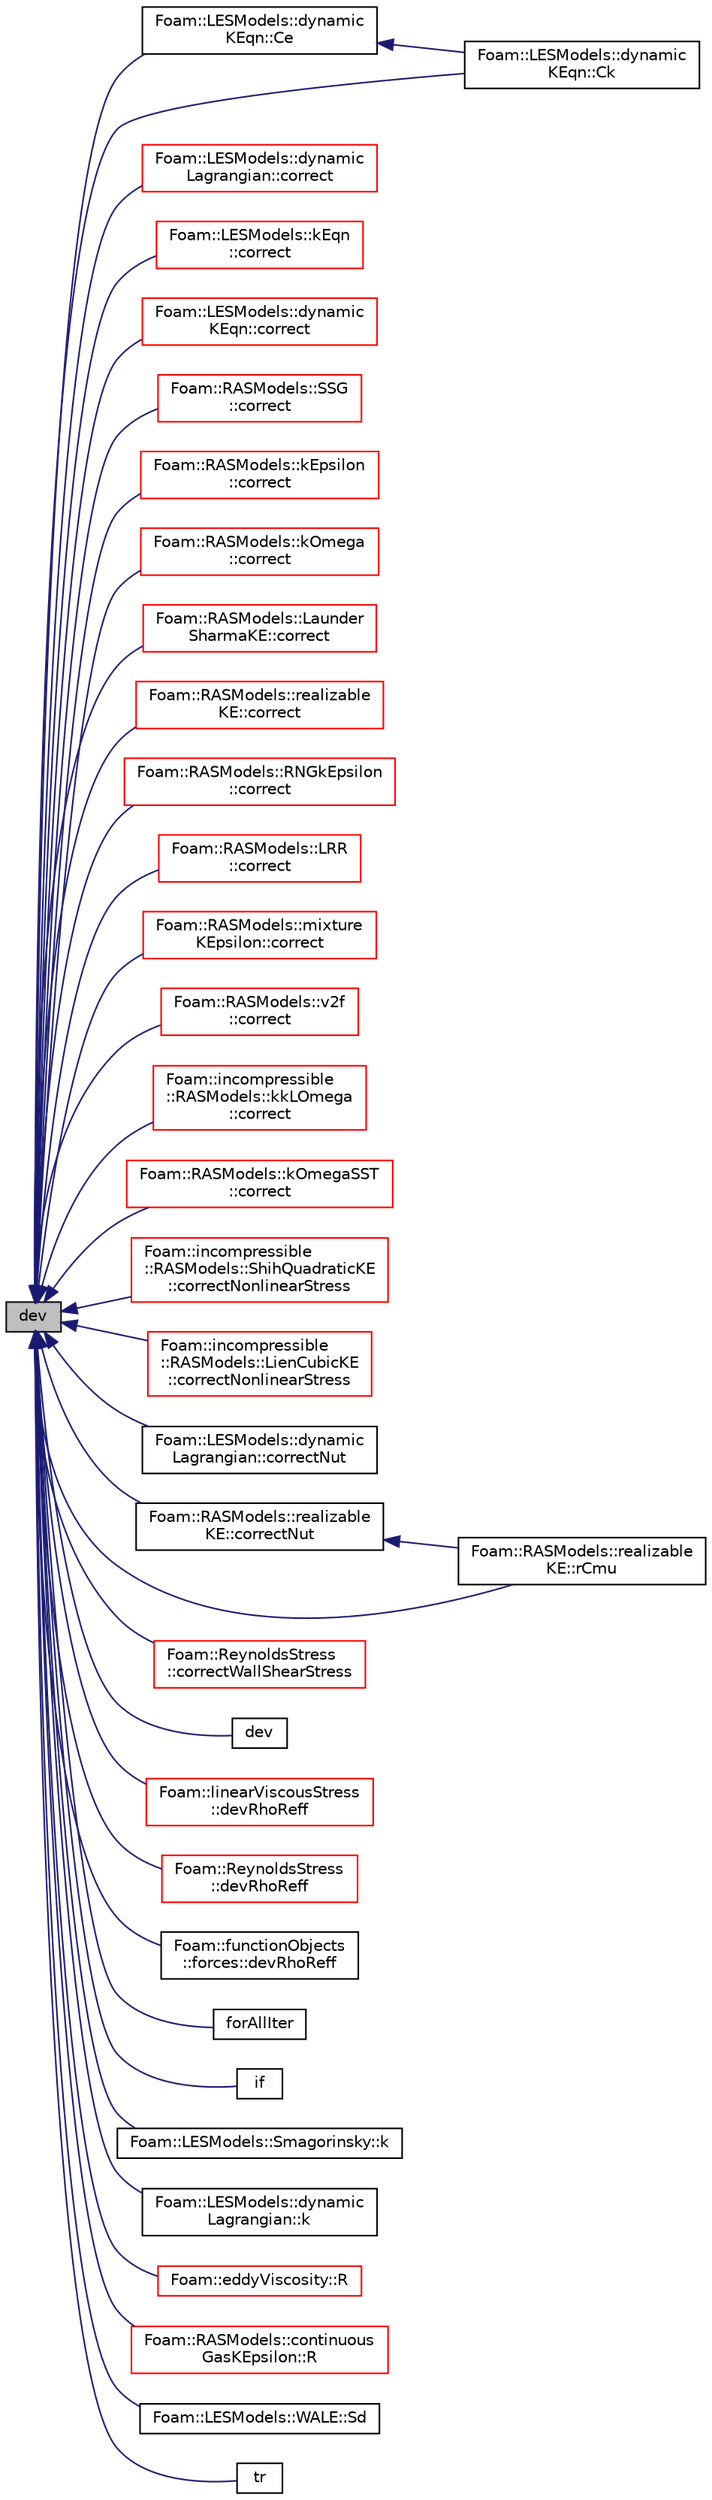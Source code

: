 digraph "dev"
{
  bgcolor="transparent";
  edge [fontname="Helvetica",fontsize="10",labelfontname="Helvetica",labelfontsize="10"];
  node [fontname="Helvetica",fontsize="10",shape=record];
  rankdir="LR";
  Node1 [label="dev",height=0.2,width=0.4,color="black", fillcolor="grey75", style="filled", fontcolor="black"];
  Node1 -> Node2 [dir="back",color="midnightblue",fontsize="10",style="solid",fontname="Helvetica"];
  Node2 [label="Foam::LESModels::dynamic\lKEqn::Ce",height=0.2,width=0.4,color="black",URL="$a00611.html#a3c2974586dff0144748fe3e9ce362bb5"];
  Node2 -> Node3 [dir="back",color="midnightblue",fontsize="10",style="solid",fontname="Helvetica"];
  Node3 [label="Foam::LESModels::dynamic\lKEqn::Ck",height=0.2,width=0.4,color="black",URL="$a00611.html#a3a7bd2d493a357d538f43df66ad7ad68",tooltip="Calculate Ck by filtering the velocity field U. "];
  Node1 -> Node3 [dir="back",color="midnightblue",fontsize="10",style="solid",fontname="Helvetica"];
  Node1 -> Node4 [dir="back",color="midnightblue",fontsize="10",style="solid",fontname="Helvetica"];
  Node4 [label="Foam::LESModels::dynamic\lLagrangian::correct",height=0.2,width=0.4,color="red",URL="$a00612.html#a3ae44b28050c3aa494c1d8e18cf618c1",tooltip="Correct Eddy-Viscosity and related properties. "];
  Node1 -> Node5 [dir="back",color="midnightblue",fontsize="10",style="solid",fontname="Helvetica"];
  Node5 [label="Foam::LESModels::kEqn\l::correct",height=0.2,width=0.4,color="red",URL="$a01251.html#a3ae44b28050c3aa494c1d8e18cf618c1",tooltip="Correct eddy-Viscosity and related properties. "];
  Node1 -> Node6 [dir="back",color="midnightblue",fontsize="10",style="solid",fontname="Helvetica"];
  Node6 [label="Foam::LESModels::dynamic\lKEqn::correct",height=0.2,width=0.4,color="red",URL="$a00611.html#a3ae44b28050c3aa494c1d8e18cf618c1",tooltip="Correct Eddy-Viscosity and related properties. "];
  Node1 -> Node7 [dir="back",color="midnightblue",fontsize="10",style="solid",fontname="Helvetica"];
  Node7 [label="Foam::RASModels::SSG\l::correct",height=0.2,width=0.4,color="red",URL="$a02493.html#a3ae44b28050c3aa494c1d8e18cf618c1",tooltip="Solve the turbulence equations and correct eddy-Viscosity and. "];
  Node1 -> Node8 [dir="back",color="midnightblue",fontsize="10",style="solid",fontname="Helvetica"];
  Node8 [label="Foam::RASModels::kEpsilon\l::correct",height=0.2,width=0.4,color="red",URL="$a01250.html#a3ae44b28050c3aa494c1d8e18cf618c1",tooltip="Solve the turbulence equations and correct the turbulence viscosity. "];
  Node1 -> Node9 [dir="back",color="midnightblue",fontsize="10",style="solid",fontname="Helvetica"];
  Node9 [label="Foam::RASModels::kOmega\l::correct",height=0.2,width=0.4,color="red",URL="$a01267.html#a3ae44b28050c3aa494c1d8e18cf618c1",tooltip="Solve the turbulence equations and correct the turbulence viscosity. "];
  Node1 -> Node10 [dir="back",color="midnightblue",fontsize="10",style="solid",fontname="Helvetica"];
  Node10 [label="Foam::RASModels::Launder\lSharmaKE::correct",height=0.2,width=0.4,color="red",URL="$a01297.html#a3ae44b28050c3aa494c1d8e18cf618c1",tooltip="Solve the turbulence equations and correct the turbulence viscosity. "];
  Node1 -> Node11 [dir="back",color="midnightblue",fontsize="10",style="solid",fontname="Helvetica"];
  Node11 [label="Foam::RASModels::realizable\lKE::correct",height=0.2,width=0.4,color="red",URL="$a02145.html#a3ae44b28050c3aa494c1d8e18cf618c1",tooltip="Solve the turbulence equations and correct the turbulence viscosity. "];
  Node1 -> Node12 [dir="back",color="midnightblue",fontsize="10",style="solid",fontname="Helvetica"];
  Node12 [label="Foam::RASModels::RNGkEpsilon\l::correct",height=0.2,width=0.4,color="red",URL="$a02262.html#a3ae44b28050c3aa494c1d8e18cf618c1",tooltip="Solve the turbulence equations and correct the turbulence viscosity. "];
  Node1 -> Node13 [dir="back",color="midnightblue",fontsize="10",style="solid",fontname="Helvetica"];
  Node13 [label="Foam::RASModels::LRR\l::correct",height=0.2,width=0.4,color="red",URL="$a01412.html#a3ae44b28050c3aa494c1d8e18cf618c1",tooltip="Solve the turbulence equations and correct eddy-Viscosity and. "];
  Node1 -> Node14 [dir="back",color="midnightblue",fontsize="10",style="solid",fontname="Helvetica"];
  Node14 [label="Foam::RASModels::mixture\lKEpsilon::correct",height=0.2,width=0.4,color="red",URL="$a01552.html#a3ae44b28050c3aa494c1d8e18cf618c1",tooltip="Solve the turbulence equations and correct the turbulence viscosity. "];
  Node1 -> Node15 [dir="back",color="midnightblue",fontsize="10",style="solid",fontname="Helvetica"];
  Node15 [label="Foam::RASModels::v2f\l::correct",height=0.2,width=0.4,color="red",URL="$a02872.html#a3ae44b28050c3aa494c1d8e18cf618c1",tooltip="Solve the turbulence equations and correct the turbulence viscosity. "];
  Node1 -> Node16 [dir="back",color="midnightblue",fontsize="10",style="solid",fontname="Helvetica"];
  Node16 [label="Foam::incompressible\l::RASModels::kkLOmega\l::correct",height=0.2,width=0.4,color="red",URL="$a01264.html#a3ae44b28050c3aa494c1d8e18cf618c1",tooltip="Solve the turbulence equations and correct the turbulence viscosity. "];
  Node1 -> Node17 [dir="back",color="midnightblue",fontsize="10",style="solid",fontname="Helvetica"];
  Node17 [label="Foam::RASModels::kOmegaSST\l::correct",height=0.2,width=0.4,color="red",URL="$a01268.html#a3ae44b28050c3aa494c1d8e18cf618c1",tooltip="Solve the turbulence equations and correct the turbulence viscosity. "];
  Node1 -> Node18 [dir="back",color="midnightblue",fontsize="10",style="solid",fontname="Helvetica"];
  Node18 [label="Foam::incompressible\l::RASModels::ShihQuadraticKE\l::correctNonlinearStress",height=0.2,width=0.4,color="red",URL="$a02357.html#aaeceed08f8e5aa404ea620bbed333cf2"];
  Node1 -> Node19 [dir="back",color="midnightblue",fontsize="10",style="solid",fontname="Helvetica"];
  Node19 [label="Foam::incompressible\l::RASModels::LienCubicKE\l::correctNonlinearStress",height=0.2,width=0.4,color="red",URL="$a01334.html#aaeceed08f8e5aa404ea620bbed333cf2"];
  Node1 -> Node20 [dir="back",color="midnightblue",fontsize="10",style="solid",fontname="Helvetica"];
  Node20 [label="Foam::LESModels::dynamic\lLagrangian::correctNut",height=0.2,width=0.4,color="black",URL="$a00612.html#a49501d539a9eb81be373db98c31bc2b0",tooltip="Update sub-grid eddy-viscosity. "];
  Node1 -> Node21 [dir="back",color="midnightblue",fontsize="10",style="solid",fontname="Helvetica"];
  Node21 [label="Foam::RASModels::realizable\lKE::correctNut",height=0.2,width=0.4,color="black",URL="$a02145.html#aaffe89433f18f1ee4137486e19219448"];
  Node21 -> Node22 [dir="back",color="midnightblue",fontsize="10",style="solid",fontname="Helvetica"];
  Node22 [label="Foam::RASModels::realizable\lKE::rCmu",height=0.2,width=0.4,color="black",URL="$a02145.html#a1068a692df4f337ad061061d4c6b380d"];
  Node1 -> Node23 [dir="back",color="midnightblue",fontsize="10",style="solid",fontname="Helvetica"];
  Node23 [label="Foam::ReynoldsStress\l::correctWallShearStress",height=0.2,width=0.4,color="red",URL="$a02239.html#a84f52e1173745a74731fffb5bade909d"];
  Node1 -> Node24 [dir="back",color="midnightblue",fontsize="10",style="solid",fontname="Helvetica"];
  Node24 [label="dev",height=0.2,width=0.4,color="black",URL="$a10974.html#ad8f09d26641037ea7760abc120fc0e6d"];
  Node1 -> Node25 [dir="back",color="midnightblue",fontsize="10",style="solid",fontname="Helvetica"];
  Node25 [label="Foam::linearViscousStress\l::devRhoReff",height=0.2,width=0.4,color="red",URL="$a01376.html#a2100c17734b208e9539274853e45243b",tooltip="Return the effective stress tensor. "];
  Node1 -> Node26 [dir="back",color="midnightblue",fontsize="10",style="solid",fontname="Helvetica"];
  Node26 [label="Foam::ReynoldsStress\l::devRhoReff",height=0.2,width=0.4,color="red",URL="$a02239.html#a2100c17734b208e9539274853e45243b",tooltip="Return the effective stress tensor. "];
  Node1 -> Node27 [dir="back",color="midnightblue",fontsize="10",style="solid",fontname="Helvetica"];
  Node27 [label="Foam::functionObjects\l::forces::devRhoReff",height=0.2,width=0.4,color="black",URL="$a00866.html#a2100c17734b208e9539274853e45243b",tooltip="Return the effective viscous stress (laminar + turbulent). "];
  Node1 -> Node28 [dir="back",color="midnightblue",fontsize="10",style="solid",fontname="Helvetica"];
  Node28 [label="forAllIter",height=0.2,width=0.4,color="black",URL="$a03517.html#aaaca96f2de03e39be860dca1ff20ef39"];
  Node1 -> Node29 [dir="back",color="midnightblue",fontsize="10",style="solid",fontname="Helvetica"];
  Node29 [label="if",height=0.2,width=0.4,color="black",URL="$a03976.html#aab882996b28b563ab9a77bf09c77c982"];
  Node1 -> Node30 [dir="back",color="midnightblue",fontsize="10",style="solid",fontname="Helvetica"];
  Node30 [label="Foam::LESModels::Smagorinsky::k",height=0.2,width=0.4,color="black",URL="$a02412.html#a5fccd0982fff539a550586cbc901dc80",tooltip="Return SGS kinetic energy. "];
  Node1 -> Node31 [dir="back",color="midnightblue",fontsize="10",style="solid",fontname="Helvetica"];
  Node31 [label="Foam::LESModels::dynamic\lLagrangian::k",height=0.2,width=0.4,color="black",URL="$a00612.html#a49a7ab4748ef69d88e83b0d8c2861f72",tooltip="Return SGS kinetic energy. "];
  Node1 -> Node32 [dir="back",color="midnightblue",fontsize="10",style="solid",fontname="Helvetica"];
  Node32 [label="Foam::eddyViscosity::R",height=0.2,width=0.4,color="red",URL="$a00620.html#a5b616007efd56ecd63ab335beb746aef",tooltip="Return the Reynolds stress tensor. "];
  Node1 -> Node33 [dir="back",color="midnightblue",fontsize="10",style="solid",fontname="Helvetica"];
  Node33 [label="Foam::RASModels::continuous\lGasKEpsilon::R",height=0.2,width=0.4,color="red",URL="$a00403.html#ac5145ef5d2a1053453d5b89c6bb9c8c6",tooltip="Return the Reynolds stress tensor. "];
  Node1 -> Node22 [dir="back",color="midnightblue",fontsize="10",style="solid",fontname="Helvetica"];
  Node1 -> Node34 [dir="back",color="midnightblue",fontsize="10",style="solid",fontname="Helvetica"];
  Node34 [label="Foam::LESModels::WALE::Sd",height=0.2,width=0.4,color="black",URL="$a02922.html#af5559f82ed9958504f3839db49c958d4",tooltip="Return the deviatoric symmetric part of the square of the given. "];
  Node1 -> Node35 [dir="back",color="midnightblue",fontsize="10",style="solid",fontname="Helvetica"];
  Node35 [label="tr",height=0.2,width=0.4,color="black",URL="$a10974.html#a6c3e74d7f71b86ae0efe824af238ea98"];
}
